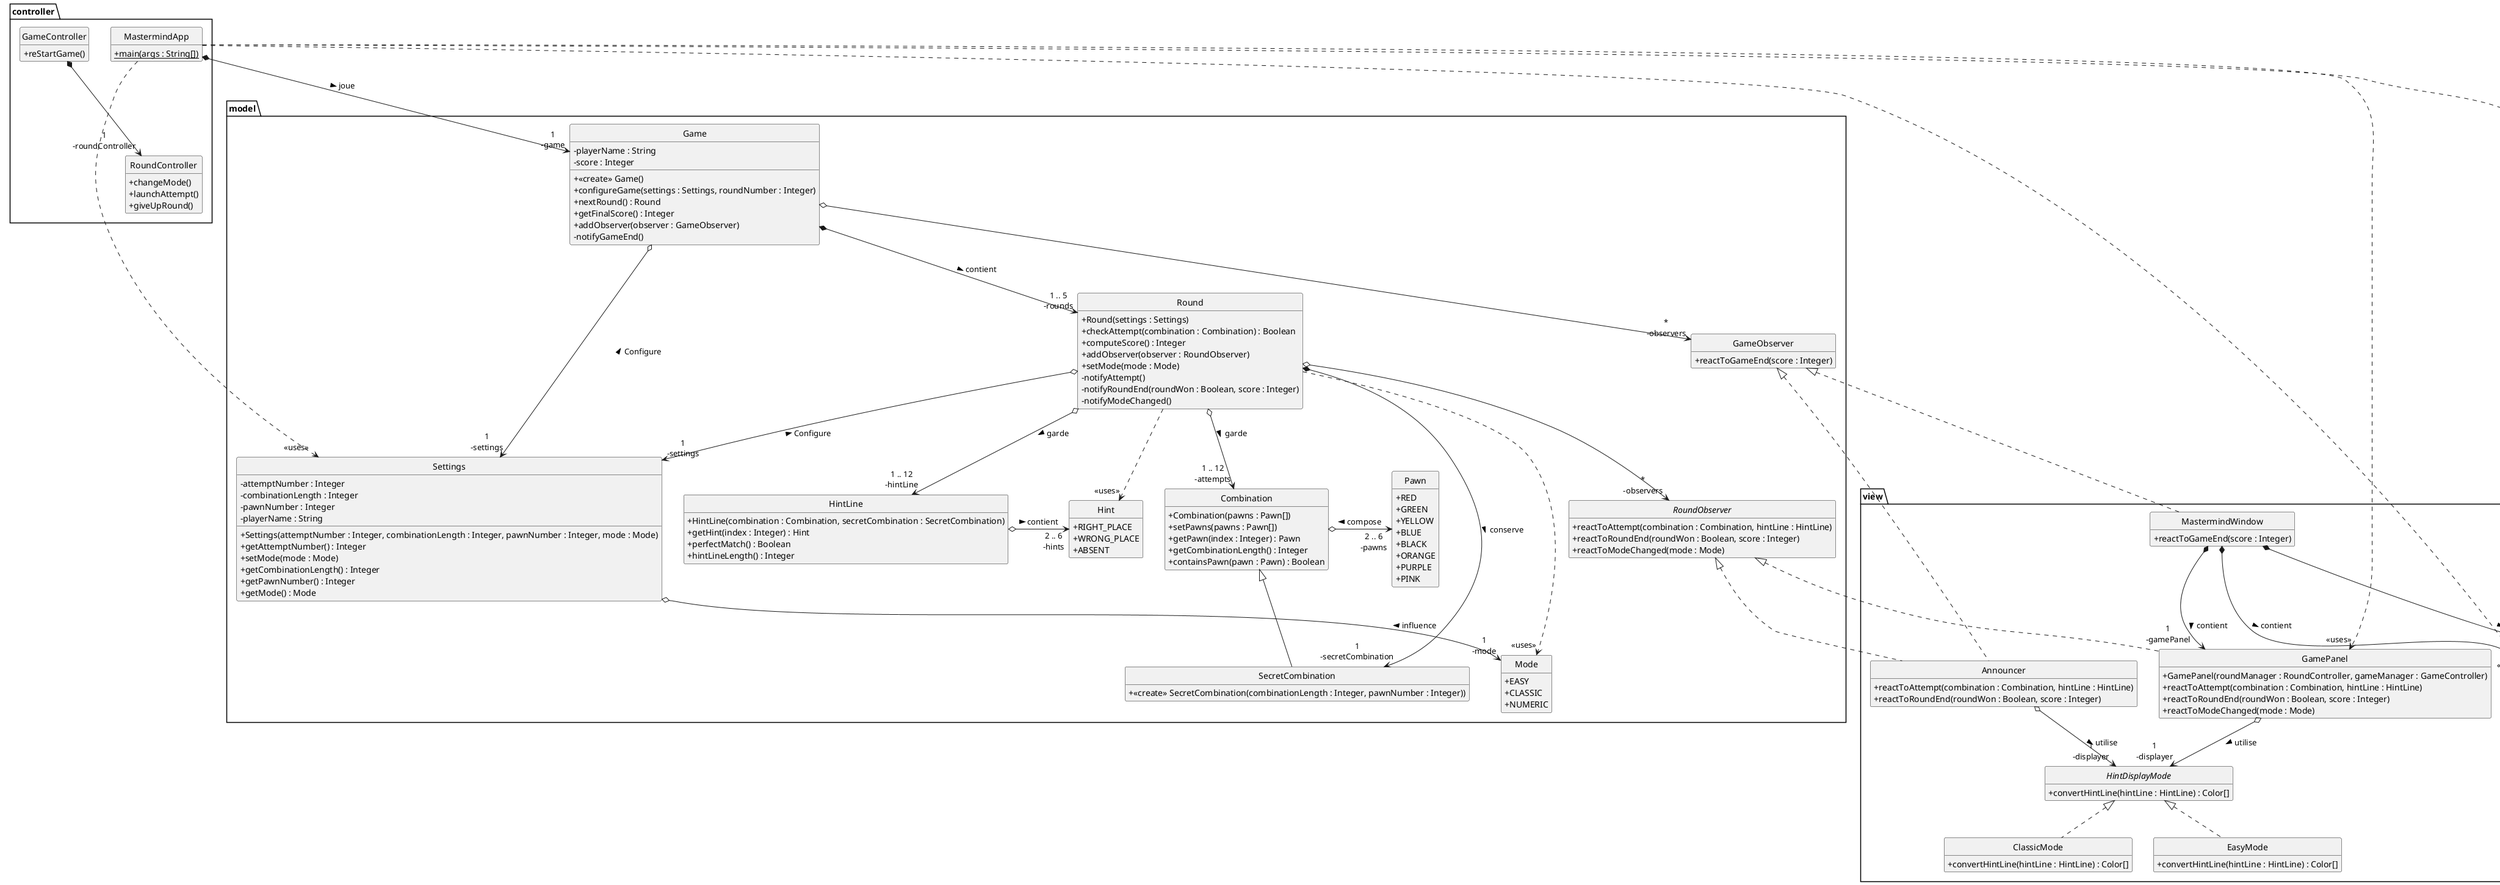 @startuml
skinparam style strictuml
skinparam classAttributeIconSize 0
hide enum methods
hide empty members

interface view.HintDisplayMode {
    + convertHintLine(hintLine : HintLine) : Color[]
}

class view.ClassicMode implements view.HintDisplayMode {
    + convertHintLine(hintLine : HintLine) : Color[]
}

class view.EasyMode implements view.HintDisplayMode {
    + convertHintLine(hintLine : HintLine) : Color[]
}

enum model.Mode {
    + EASY
    + CLASSIC
    + NUMERIC
}

class controller.GameController {
    + reStartGame()
}

class controller.RoundController {
    + changeMode()
    + launchAttempt()
    + giveUpRound()
}

class view.GamePanel implements model.RoundObserver{
    + GamePanel(roundManager : RoundController, gameManager : GameController)
    + reactToAttempt(combination : Combination, hintLine : HintLine)
    + reactToRoundEnd(roundWon : Boolean, score : Integer)
    + reactToModeChanged(mode : Mode)
}

class view.StartPanel {

}

class view.EndPanel {
}

interface model.RoundObserver {
    + reactToAttempt(combination : Combination, hintLine : HintLine)
    + reactToRoundEnd(roundWon : Boolean, score : Integer)
    + reactToModeChanged(mode : Mode)
}

enum model.Pawn {
    + RED
    + GREEN
    + YELLOW
    + BLUE
    + BLACK
    + ORANGE
    + PURPLE
    + PINK
}

class model.Round {
    + Round(settings : Settings)
    + checkAttempt(combination : Combination) : Boolean
    + computeScore() : Integer
    + addObserver(observer : RoundObserver)
    + setMode(mode : Mode)
    - notifyAttempt()
    - notifyRoundEnd(roundWon : Boolean, score : Integer)
    - notifyModeChanged()
}

class model.Settings {
    + Settings(attemptNumber : Integer, combinationLength : Integer, pawnNumber : Integer, mode : Mode)
    - attemptNumber : Integer
    - combinationLength : Integer
    - pawnNumber : Integer
    - playerName : String
    + getAttemptNumber() : Integer
    + setMode(mode : Mode)
    + getCombinationLength() : Integer
    + getPawnNumber() : Integer
    + getMode() : Mode
}

class model.SecretCombination extends model.Combination{
    + <<create>> SecretCombination(combinationLength : Integer, pawnNumber : Integer))
}

class model.Combination {
    + Combination(pawns : Pawn[])
    + setPawns(pawns : Pawn[])
    + getPawn(index : Integer) : Pawn
    + getCombinationLength() : Integer
    + containsPawn(pawn : Pawn) : Boolean
}

class model.HintLine {
    + HintLine(combination : Combination, secretCombination : SecretCombination)
    + getHint(index : Integer) : Hint
    + perfectMatch() : Boolean
    + hintLineLength() : Integer
}

class model.Game {
    - playerName : String
    - score : Integer
    + <<create>> Game()
    + configureGame(settings : Settings, roundNumber : Integer)
    + nextRound() : Round
    + getFinalScore() : Integer
    + addObserver(observer : GameObserver)
    - notifyGameEnd()
}

enum model.Hint {
    + RIGHT_PLACE
    + WRONG_PLACE
    + ABSENT
}

class controller.MastermindApp {
    + {static} main(args : String[])
}

class view.Announcer implements model.RoundObserver, model.GameObserver{
    + reactToAttempt(combination : Combination, hintLine : HintLine)
    + reactToRoundEnd(roundWon : Boolean, score : Integer)
}

class model.GameObserver {
    + reactToGameEnd(score : Integer)
}

class view.MastermindWindow implements model.GameObserver {
    + reactToGameEnd(score : Integer)
}

controller.MastermindApp ..> "<<uses>>" model.Settings
model.Game o--> "1\n-settings" model.Settings : Configure <
model.Settings o--> "1\n-mode" model.Mode : influence <
model.Round o--> "1\n-settings" model.Settings : Configure <
model.Round *--> "1\n-secretCombination" model.SecretCombination : conserve >
model.Round o--> "1 .. 12\n-attempts" model.Combination : garde >
model.Round o--> "1 .. 12\n-hintLine" model.HintLine : > garde
model.Round ..> "<<uses>>" model.Hint
model.Round ..> "<<uses>>" model.Mode
model.HintLine o-> "2 .. 6\n-hints" model.Hint : contient >
model.Game *--> "1 .. 5\n-rounds" model.Round : contient >
model.Game o--> "*\n-observers" model.GameObserver
model.Combination o-> "2 .. 6\n-pawns" model.Pawn : compose <
controller.MastermindApp *--> "1\n-game" model.Game : joue >
controller.MastermindApp ..> "<<uses>>" view.EndPanel
controller.MastermindApp ..> "<<uses>>" view.GamePanel
controller.MastermindApp ..> "<<uses>>" view.StartPanel
model.Round o--> "*\n-observers" model.RoundObserver
view.GamePanel o--> "1\n-displayer" view.HintDisplayMode : utilise >
view.Announcer o--> "1\n-displayer" view.HintDisplayMode : utilise >
controller.GameController *--> "1\n-roundController" controller.RoundController
view.MastermindWindow *--> "1\n-gamePanel" view.GamePanel : contient >
view.MastermindWindow *--> "1\n-startPanel" view.StartPanel : contient >
view.MastermindWindow *--> "1\n-endPanel" view.EndPanel : contient >

@enduml